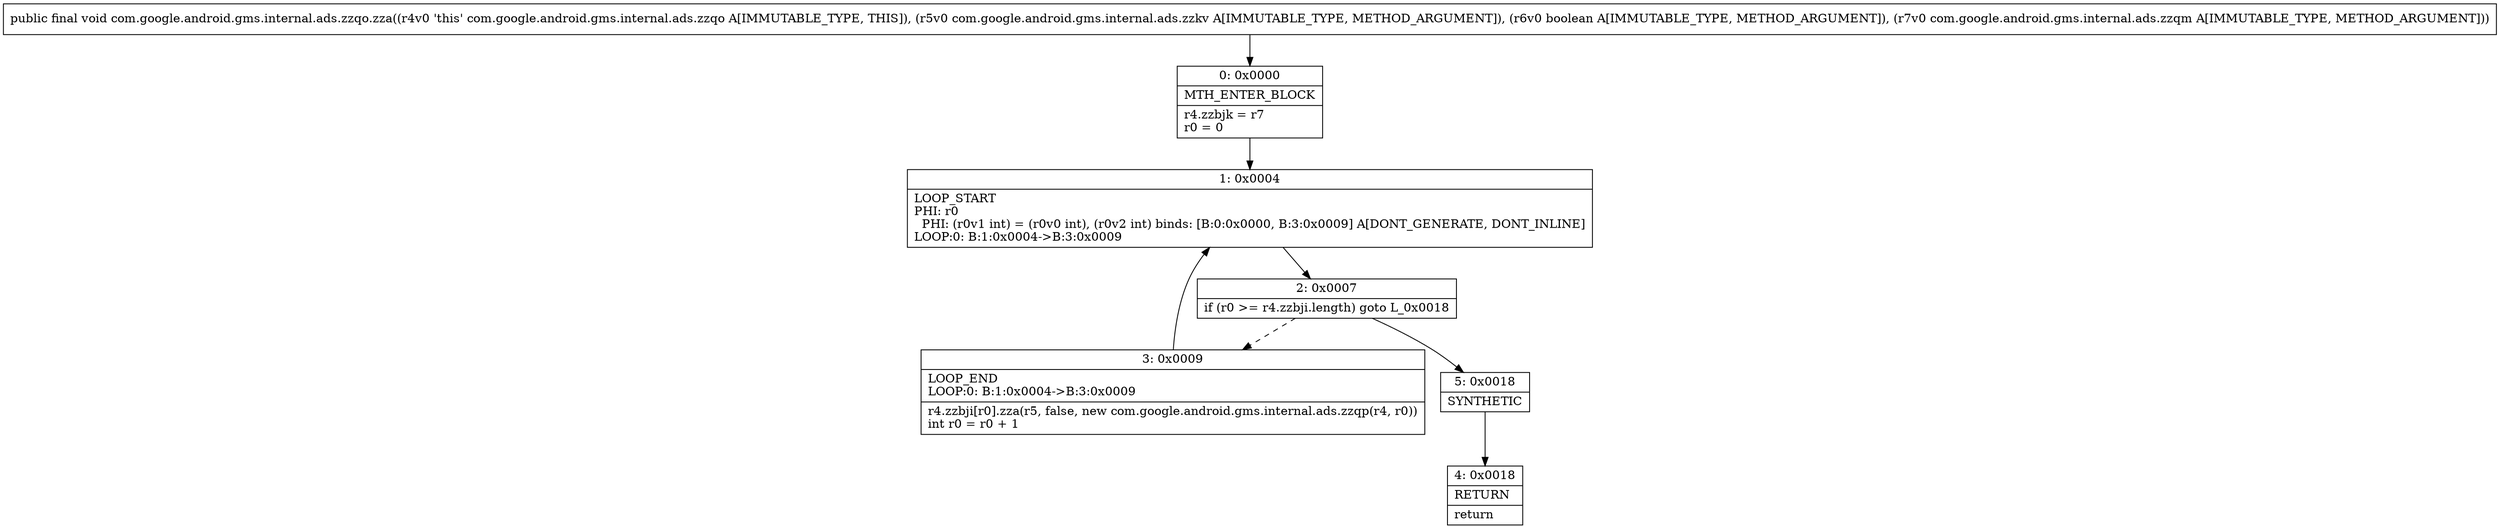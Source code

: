 digraph "CFG forcom.google.android.gms.internal.ads.zzqo.zza(Lcom\/google\/android\/gms\/internal\/ads\/zzkv;ZLcom\/google\/android\/gms\/internal\/ads\/zzqm;)V" {
Node_0 [shape=record,label="{0\:\ 0x0000|MTH_ENTER_BLOCK\l|r4.zzbjk = r7\lr0 = 0\l}"];
Node_1 [shape=record,label="{1\:\ 0x0004|LOOP_START\lPHI: r0 \l  PHI: (r0v1 int) = (r0v0 int), (r0v2 int) binds: [B:0:0x0000, B:3:0x0009] A[DONT_GENERATE, DONT_INLINE]\lLOOP:0: B:1:0x0004\-\>B:3:0x0009\l}"];
Node_2 [shape=record,label="{2\:\ 0x0007|if (r0 \>= r4.zzbji.length) goto L_0x0018\l}"];
Node_3 [shape=record,label="{3\:\ 0x0009|LOOP_END\lLOOP:0: B:1:0x0004\-\>B:3:0x0009\l|r4.zzbji[r0].zza(r5, false, new com.google.android.gms.internal.ads.zzqp(r4, r0))\lint r0 = r0 + 1\l}"];
Node_4 [shape=record,label="{4\:\ 0x0018|RETURN\l|return\l}"];
Node_5 [shape=record,label="{5\:\ 0x0018|SYNTHETIC\l}"];
MethodNode[shape=record,label="{public final void com.google.android.gms.internal.ads.zzqo.zza((r4v0 'this' com.google.android.gms.internal.ads.zzqo A[IMMUTABLE_TYPE, THIS]), (r5v0 com.google.android.gms.internal.ads.zzkv A[IMMUTABLE_TYPE, METHOD_ARGUMENT]), (r6v0 boolean A[IMMUTABLE_TYPE, METHOD_ARGUMENT]), (r7v0 com.google.android.gms.internal.ads.zzqm A[IMMUTABLE_TYPE, METHOD_ARGUMENT])) }"];
MethodNode -> Node_0;
Node_0 -> Node_1;
Node_1 -> Node_2;
Node_2 -> Node_3[style=dashed];
Node_2 -> Node_5;
Node_3 -> Node_1;
Node_5 -> Node_4;
}

